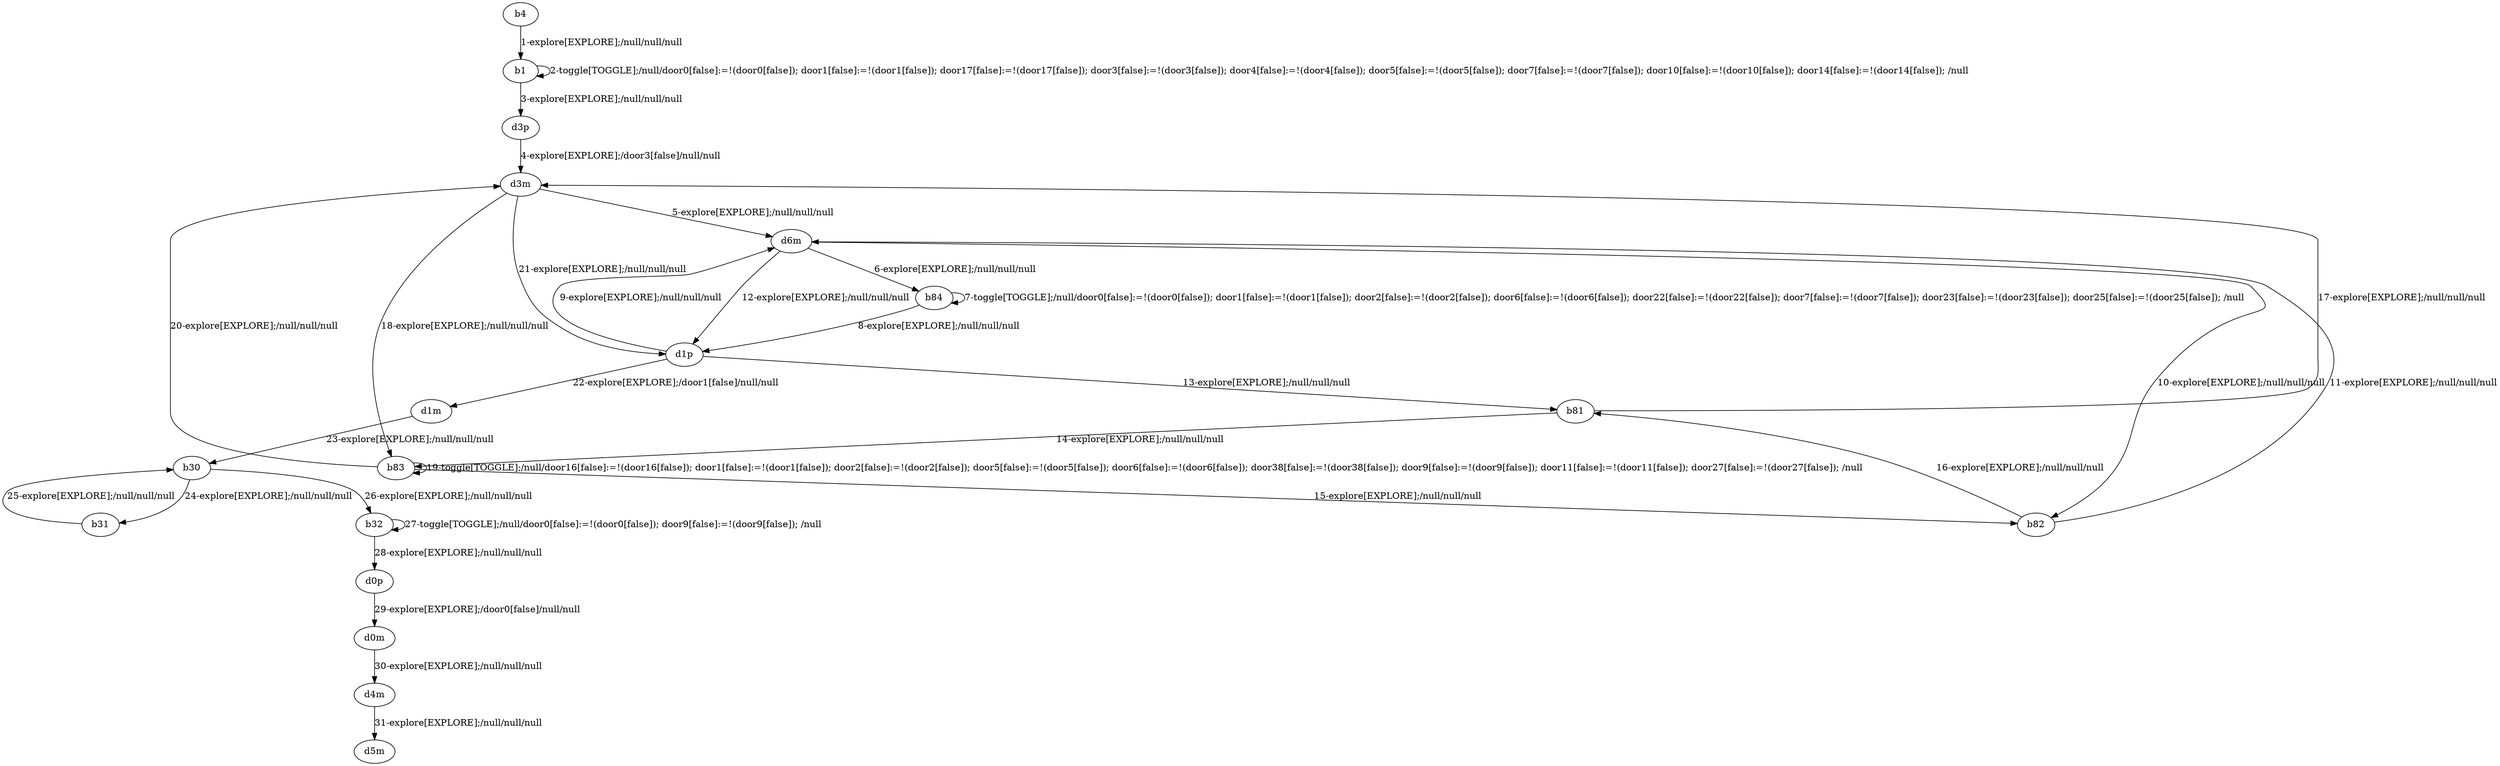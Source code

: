 # Total number of goals covered by this test: 6
# d1m --> b30
# b30 --> b32
# b32 --> d0p
# b30 --> b31
# b31 --> b30
# b32 --> b32

digraph g {
"b4" -> "b1" [label = "1-explore[EXPLORE];/null/null/null"];
"b1" -> "b1" [label = "2-toggle[TOGGLE];/null/door0[false]:=!(door0[false]); door1[false]:=!(door1[false]); door17[false]:=!(door17[false]); door3[false]:=!(door3[false]); door4[false]:=!(door4[false]); door5[false]:=!(door5[false]); door7[false]:=!(door7[false]); door10[false]:=!(door10[false]); door14[false]:=!(door14[false]); /null"];
"b1" -> "d3p" [label = "3-explore[EXPLORE];/null/null/null"];
"d3p" -> "d3m" [label = "4-explore[EXPLORE];/door3[false]/null/null"];
"d3m" -> "d6m" [label = "5-explore[EXPLORE];/null/null/null"];
"d6m" -> "b84" [label = "6-explore[EXPLORE];/null/null/null"];
"b84" -> "b84" [label = "7-toggle[TOGGLE];/null/door0[false]:=!(door0[false]); door1[false]:=!(door1[false]); door2[false]:=!(door2[false]); door6[false]:=!(door6[false]); door22[false]:=!(door22[false]); door7[false]:=!(door7[false]); door23[false]:=!(door23[false]); door25[false]:=!(door25[false]); /null"];
"b84" -> "d1p" [label = "8-explore[EXPLORE];/null/null/null"];
"d1p" -> "d6m" [label = "9-explore[EXPLORE];/null/null/null"];
"d6m" -> "b82" [label = "10-explore[EXPLORE];/null/null/null"];
"b82" -> "d6m" [label = "11-explore[EXPLORE];/null/null/null"];
"d6m" -> "d1p" [label = "12-explore[EXPLORE];/null/null/null"];
"d1p" -> "b81" [label = "13-explore[EXPLORE];/null/null/null"];
"b81" -> "b83" [label = "14-explore[EXPLORE];/null/null/null"];
"b83" -> "b82" [label = "15-explore[EXPLORE];/null/null/null"];
"b82" -> "b81" [label = "16-explore[EXPLORE];/null/null/null"];
"b81" -> "d3m" [label = "17-explore[EXPLORE];/null/null/null"];
"d3m" -> "b83" [label = "18-explore[EXPLORE];/null/null/null"];
"b83" -> "b83" [label = "19-toggle[TOGGLE];/null/door16[false]:=!(door16[false]); door1[false]:=!(door1[false]); door2[false]:=!(door2[false]); door5[false]:=!(door5[false]); door6[false]:=!(door6[false]); door38[false]:=!(door38[false]); door9[false]:=!(door9[false]); door11[false]:=!(door11[false]); door27[false]:=!(door27[false]); /null"];
"b83" -> "d3m" [label = "20-explore[EXPLORE];/null/null/null"];
"d3m" -> "d1p" [label = "21-explore[EXPLORE];/null/null/null"];
"d1p" -> "d1m" [label = "22-explore[EXPLORE];/door1[false]/null/null"];
"d1m" -> "b30" [label = "23-explore[EXPLORE];/null/null/null"];
"b30" -> "b31" [label = "24-explore[EXPLORE];/null/null/null"];
"b31" -> "b30" [label = "25-explore[EXPLORE];/null/null/null"];
"b30" -> "b32" [label = "26-explore[EXPLORE];/null/null/null"];
"b32" -> "b32" [label = "27-toggle[TOGGLE];/null/door0[false]:=!(door0[false]); door9[false]:=!(door9[false]); /null"];
"b32" -> "d0p" [label = "28-explore[EXPLORE];/null/null/null"];
"d0p" -> "d0m" [label = "29-explore[EXPLORE];/door0[false]/null/null"];
"d0m" -> "d4m" [label = "30-explore[EXPLORE];/null/null/null"];
"d4m" -> "d5m" [label = "31-explore[EXPLORE];/null/null/null"];
}